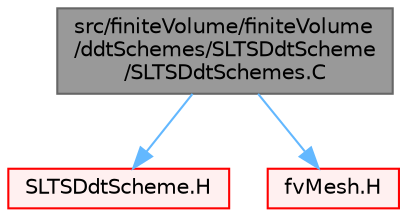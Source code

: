 digraph "src/finiteVolume/finiteVolume/ddtSchemes/SLTSDdtScheme/SLTSDdtSchemes.C"
{
 // LATEX_PDF_SIZE
  bgcolor="transparent";
  edge [fontname=Helvetica,fontsize=10,labelfontname=Helvetica,labelfontsize=10];
  node [fontname=Helvetica,fontsize=10,shape=box,height=0.2,width=0.4];
  Node1 [id="Node000001",label="src/finiteVolume/finiteVolume\l/ddtSchemes/SLTSDdtScheme\l/SLTSDdtSchemes.C",height=0.2,width=0.4,color="gray40", fillcolor="grey60", style="filled", fontcolor="black",tooltip=" "];
  Node1 -> Node2 [id="edge1_Node000001_Node000002",color="steelblue1",style="solid",tooltip=" "];
  Node2 [id="Node000002",label="SLTSDdtScheme.H",height=0.2,width=0.4,color="red", fillcolor="#FFF0F0", style="filled",URL="$SLTSDdtScheme_8H.html",tooltip=" "];
  Node1 -> Node212 [id="edge2_Node000001_Node000212",color="steelblue1",style="solid",tooltip=" "];
  Node212 [id="Node000212",label="fvMesh.H",height=0.2,width=0.4,color="red", fillcolor="#FFF0F0", style="filled",URL="$fvMesh_8H.html",tooltip=" "];
}
